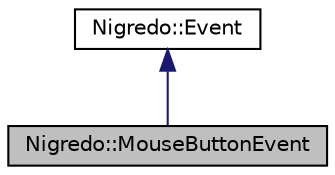 digraph "Nigredo::MouseButtonEvent"
{
  edge [fontname="Helvetica",fontsize="10",labelfontname="Helvetica",labelfontsize="10"];
  node [fontname="Helvetica",fontsize="10",shape=record];
  Node1 [label="Nigredo::MouseButtonEvent",height=0.2,width=0.4,color="black", fillcolor="grey75", style="filled" fontcolor="black"];
  Node2 -> Node1 [dir="back",color="midnightblue",fontsize="10",style="solid",fontname="Helvetica"];
  Node2 [label="Nigredo::Event",height=0.2,width=0.4,color="black", fillcolor="white", style="filled",URL="$class_nigredo_1_1_event.html"];
}

